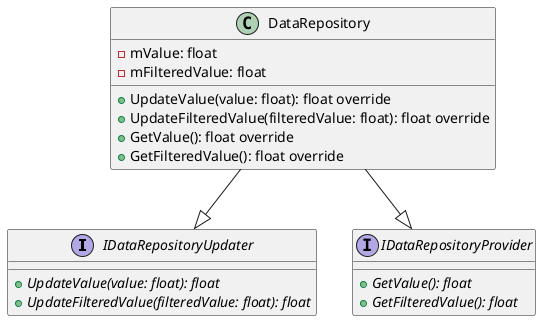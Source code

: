 @startuml data_storage

interface IDataRepositoryUpdater {
  +UpdateValue(value: float): float {abstract}
  +UpdateFilteredValue(filteredValue: float): float {abstract}
}

interface IDataRepositoryProvider {
  +GetValue(): float {abstract}
  +GetFilteredValue(): float {abstract}
}

class DataRepository {
  -mValue: float
  -mFilteredValue: float
  +UpdateValue(value: float): float override
  +UpdateFilteredValue(filteredValue: float): float override
  +GetValue(): float override
  +GetFilteredValue(): float override
}

DataRepository --|> IDataRepositoryUpdater
DataRepository --|> IDataRepositoryProvider

@enduml